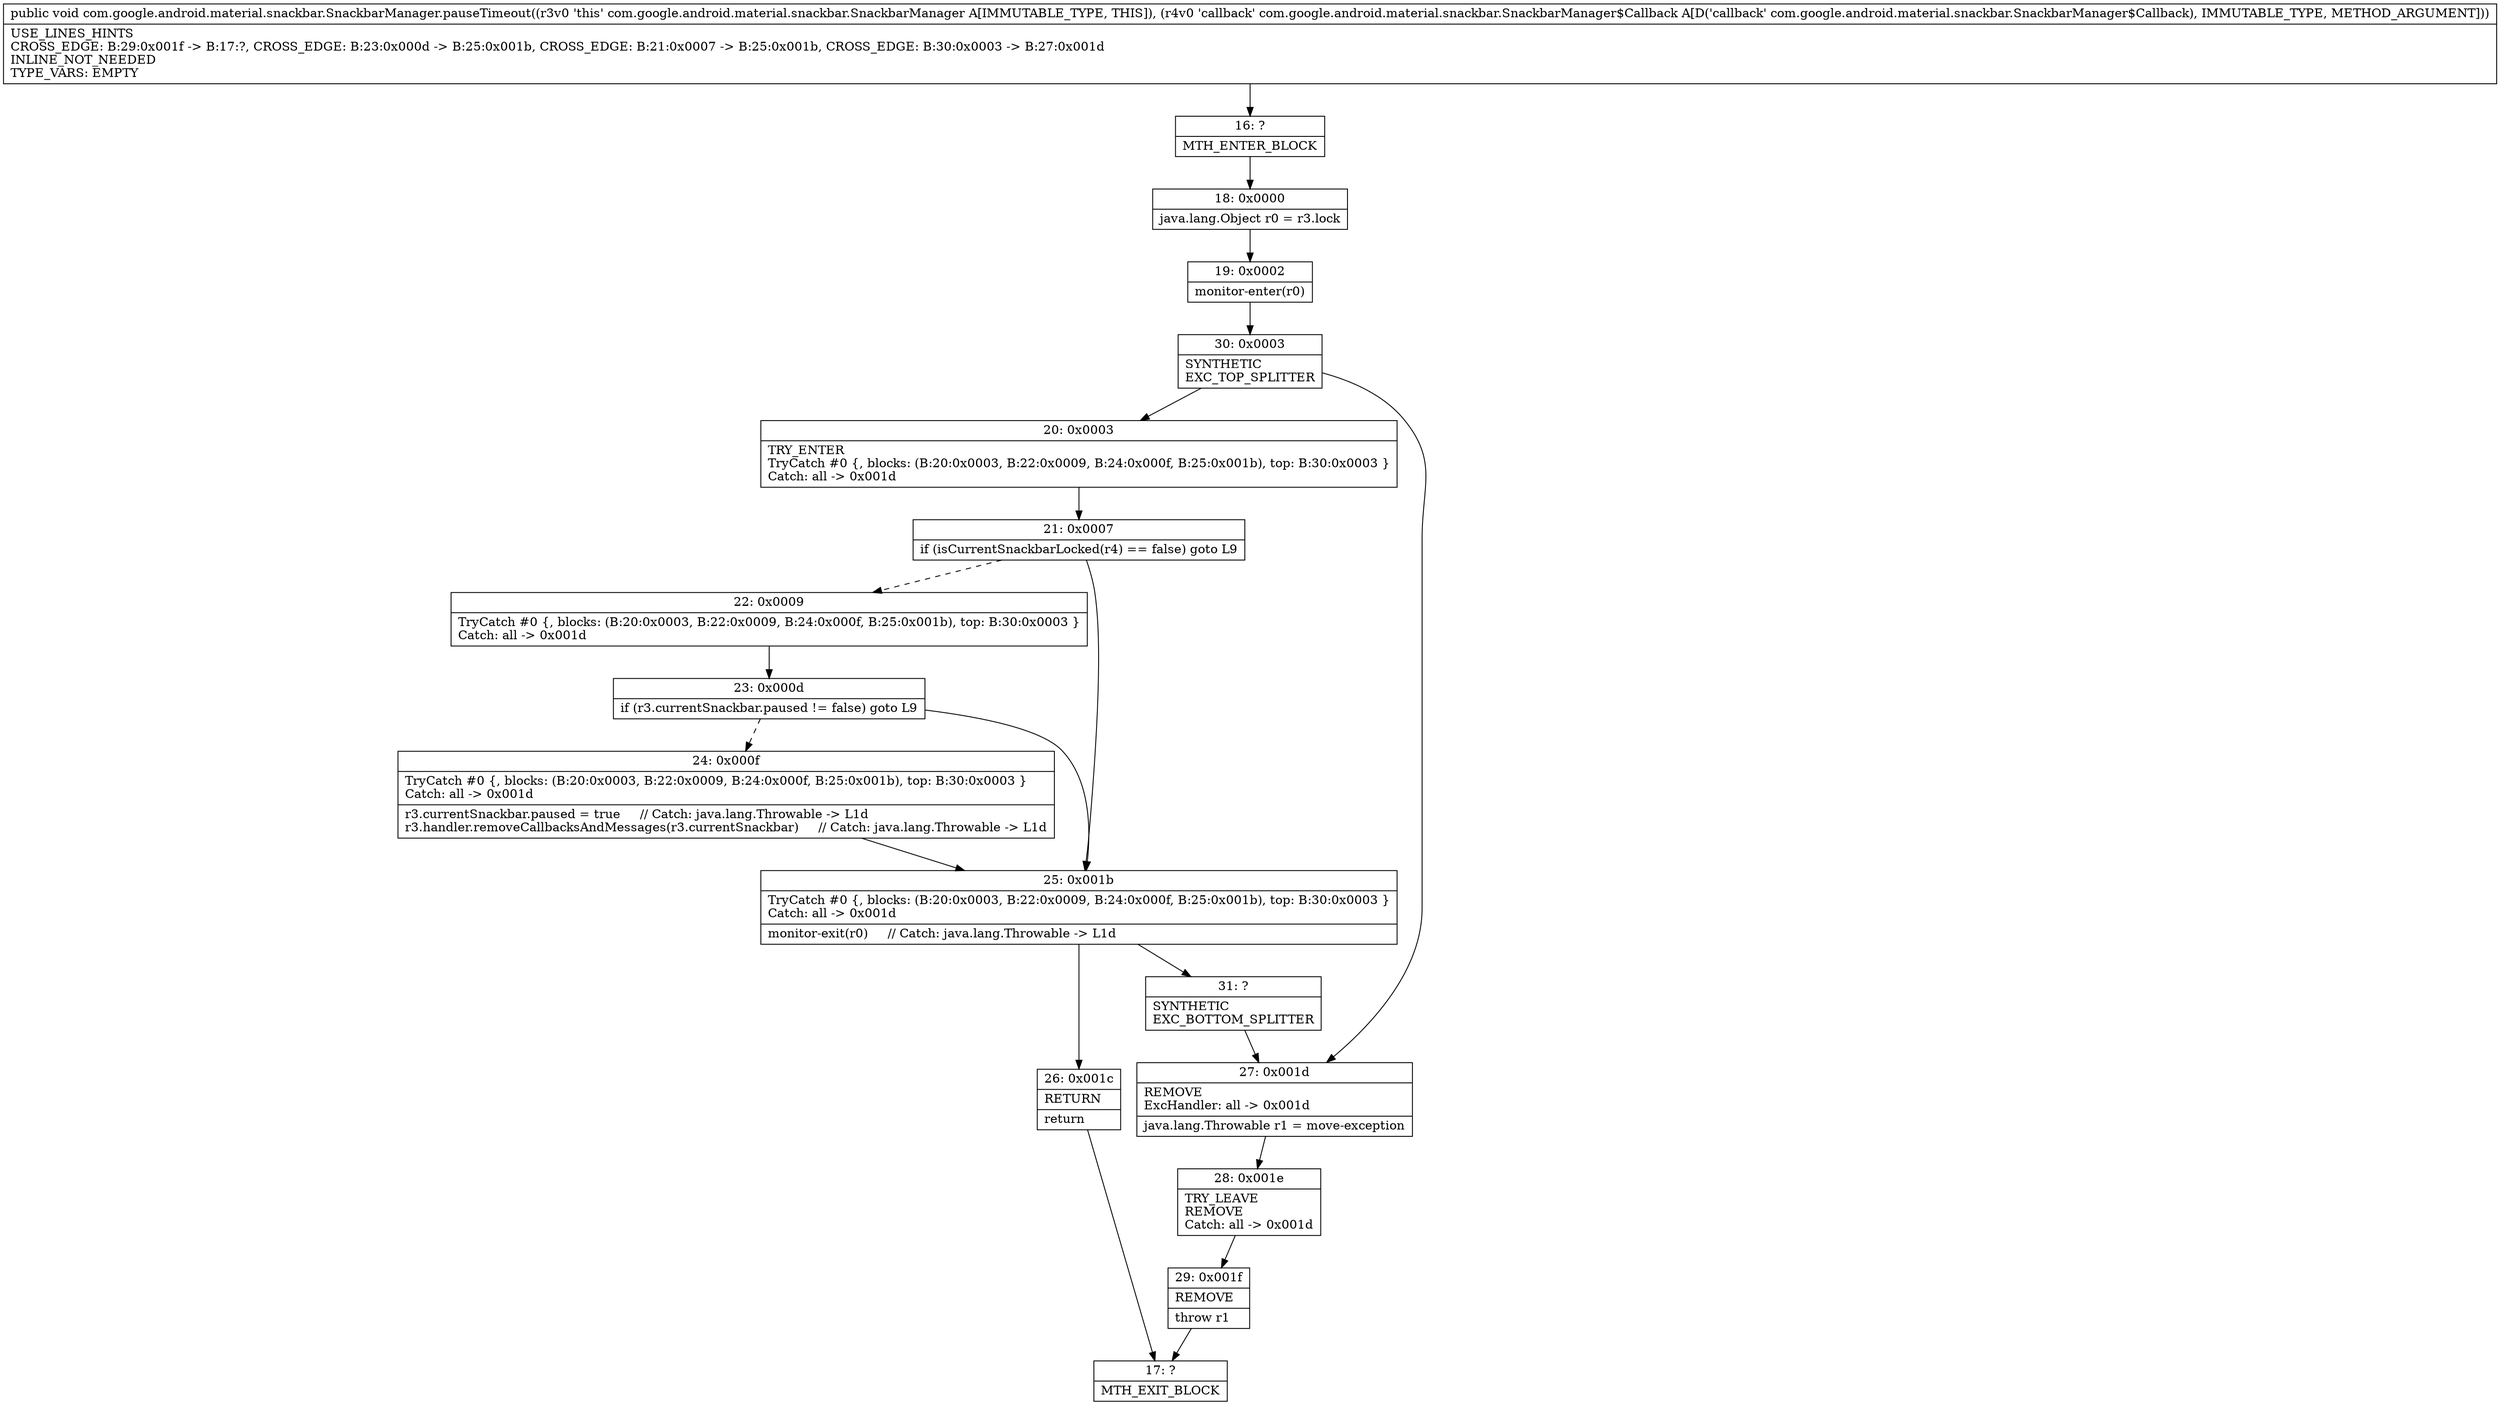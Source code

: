 digraph "CFG forcom.google.android.material.snackbar.SnackbarManager.pauseTimeout(Lcom\/google\/android\/material\/snackbar\/SnackbarManager$Callback;)V" {
Node_16 [shape=record,label="{16\:\ ?|MTH_ENTER_BLOCK\l}"];
Node_18 [shape=record,label="{18\:\ 0x0000|java.lang.Object r0 = r3.lock\l}"];
Node_19 [shape=record,label="{19\:\ 0x0002|monitor\-enter(r0)\l}"];
Node_30 [shape=record,label="{30\:\ 0x0003|SYNTHETIC\lEXC_TOP_SPLITTER\l}"];
Node_20 [shape=record,label="{20\:\ 0x0003|TRY_ENTER\lTryCatch #0 \{, blocks: (B:20:0x0003, B:22:0x0009, B:24:0x000f, B:25:0x001b), top: B:30:0x0003 \}\lCatch: all \-\> 0x001d\l}"];
Node_21 [shape=record,label="{21\:\ 0x0007|if (isCurrentSnackbarLocked(r4) == false) goto L9\l}"];
Node_22 [shape=record,label="{22\:\ 0x0009|TryCatch #0 \{, blocks: (B:20:0x0003, B:22:0x0009, B:24:0x000f, B:25:0x001b), top: B:30:0x0003 \}\lCatch: all \-\> 0x001d\l}"];
Node_23 [shape=record,label="{23\:\ 0x000d|if (r3.currentSnackbar.paused != false) goto L9\l}"];
Node_24 [shape=record,label="{24\:\ 0x000f|TryCatch #0 \{, blocks: (B:20:0x0003, B:22:0x0009, B:24:0x000f, B:25:0x001b), top: B:30:0x0003 \}\lCatch: all \-\> 0x001d\l|r3.currentSnackbar.paused = true     \/\/ Catch: java.lang.Throwable \-\> L1d\lr3.handler.removeCallbacksAndMessages(r3.currentSnackbar)     \/\/ Catch: java.lang.Throwable \-\> L1d\l}"];
Node_25 [shape=record,label="{25\:\ 0x001b|TryCatch #0 \{, blocks: (B:20:0x0003, B:22:0x0009, B:24:0x000f, B:25:0x001b), top: B:30:0x0003 \}\lCatch: all \-\> 0x001d\l|monitor\-exit(r0)     \/\/ Catch: java.lang.Throwable \-\> L1d\l}"];
Node_26 [shape=record,label="{26\:\ 0x001c|RETURN\l|return\l}"];
Node_17 [shape=record,label="{17\:\ ?|MTH_EXIT_BLOCK\l}"];
Node_31 [shape=record,label="{31\:\ ?|SYNTHETIC\lEXC_BOTTOM_SPLITTER\l}"];
Node_27 [shape=record,label="{27\:\ 0x001d|REMOVE\lExcHandler: all \-\> 0x001d\l|java.lang.Throwable r1 = move\-exception\l}"];
Node_28 [shape=record,label="{28\:\ 0x001e|TRY_LEAVE\lREMOVE\lCatch: all \-\> 0x001d\l}"];
Node_29 [shape=record,label="{29\:\ 0x001f|REMOVE\l|throw r1\l}"];
MethodNode[shape=record,label="{public void com.google.android.material.snackbar.SnackbarManager.pauseTimeout((r3v0 'this' com.google.android.material.snackbar.SnackbarManager A[IMMUTABLE_TYPE, THIS]), (r4v0 'callback' com.google.android.material.snackbar.SnackbarManager$Callback A[D('callback' com.google.android.material.snackbar.SnackbarManager$Callback), IMMUTABLE_TYPE, METHOD_ARGUMENT]))  | USE_LINES_HINTS\lCROSS_EDGE: B:29:0x001f \-\> B:17:?, CROSS_EDGE: B:23:0x000d \-\> B:25:0x001b, CROSS_EDGE: B:21:0x0007 \-\> B:25:0x001b, CROSS_EDGE: B:30:0x0003 \-\> B:27:0x001d\lINLINE_NOT_NEEDED\lTYPE_VARS: EMPTY\l}"];
MethodNode -> Node_16;Node_16 -> Node_18;
Node_18 -> Node_19;
Node_19 -> Node_30;
Node_30 -> Node_20;
Node_30 -> Node_27;
Node_20 -> Node_21;
Node_21 -> Node_22[style=dashed];
Node_21 -> Node_25;
Node_22 -> Node_23;
Node_23 -> Node_24[style=dashed];
Node_23 -> Node_25;
Node_24 -> Node_25;
Node_25 -> Node_26;
Node_25 -> Node_31;
Node_26 -> Node_17;
Node_31 -> Node_27;
Node_27 -> Node_28;
Node_28 -> Node_29;
Node_29 -> Node_17;
}

